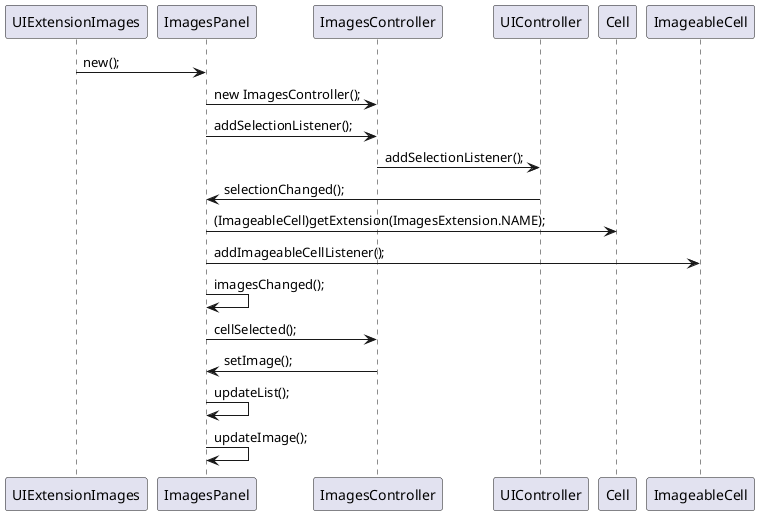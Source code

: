   @startuml doc-files/core06_01_design_setImage.png
  participant UIExtensionImages as uiExtImages
  participant ImagesPanel as imgPanel
  participant ImagesController as imgc
  participant UIController as uic
  participant Cell as cell
  participant ImageableCell as imageableCell
  
  uiExtImages -> imgPanel : new();
  imgPanel -> imgc : new ImagesController();
  imgPanel -> imgc : addSelectionListener();
  imgc -> uic : addSelectionListener();
  uic -> imgPanel : selectionChanged();
  imgPanel -> cell : (ImageableCell)getExtension(ImagesExtension.NAME);
  imgPanel -> imageableCell : addImageableCellListener();
  imgPanel -> imgPanel : imagesChanged();
  imgPanel -> imgc : cellSelected();
  imgc -> imgPanel : setImage();
  imgPanel -> imgPanel : updateList();
  imgPanel -> imgPanel : updateImage();
  @enduml